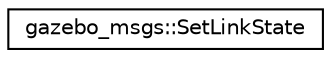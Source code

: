 digraph "Graphical Class Hierarchy"
{
  edge [fontname="Helvetica",fontsize="10",labelfontname="Helvetica",labelfontsize="10"];
  node [fontname="Helvetica",fontsize="10",shape=record];
  rankdir="LR";
  Node1 [label="gazebo_msgs::SetLinkState",height=0.2,width=0.4,color="black", fillcolor="white", style="filled",URL="$classgazebo__msgs_1_1_set_link_state.html"];
}
